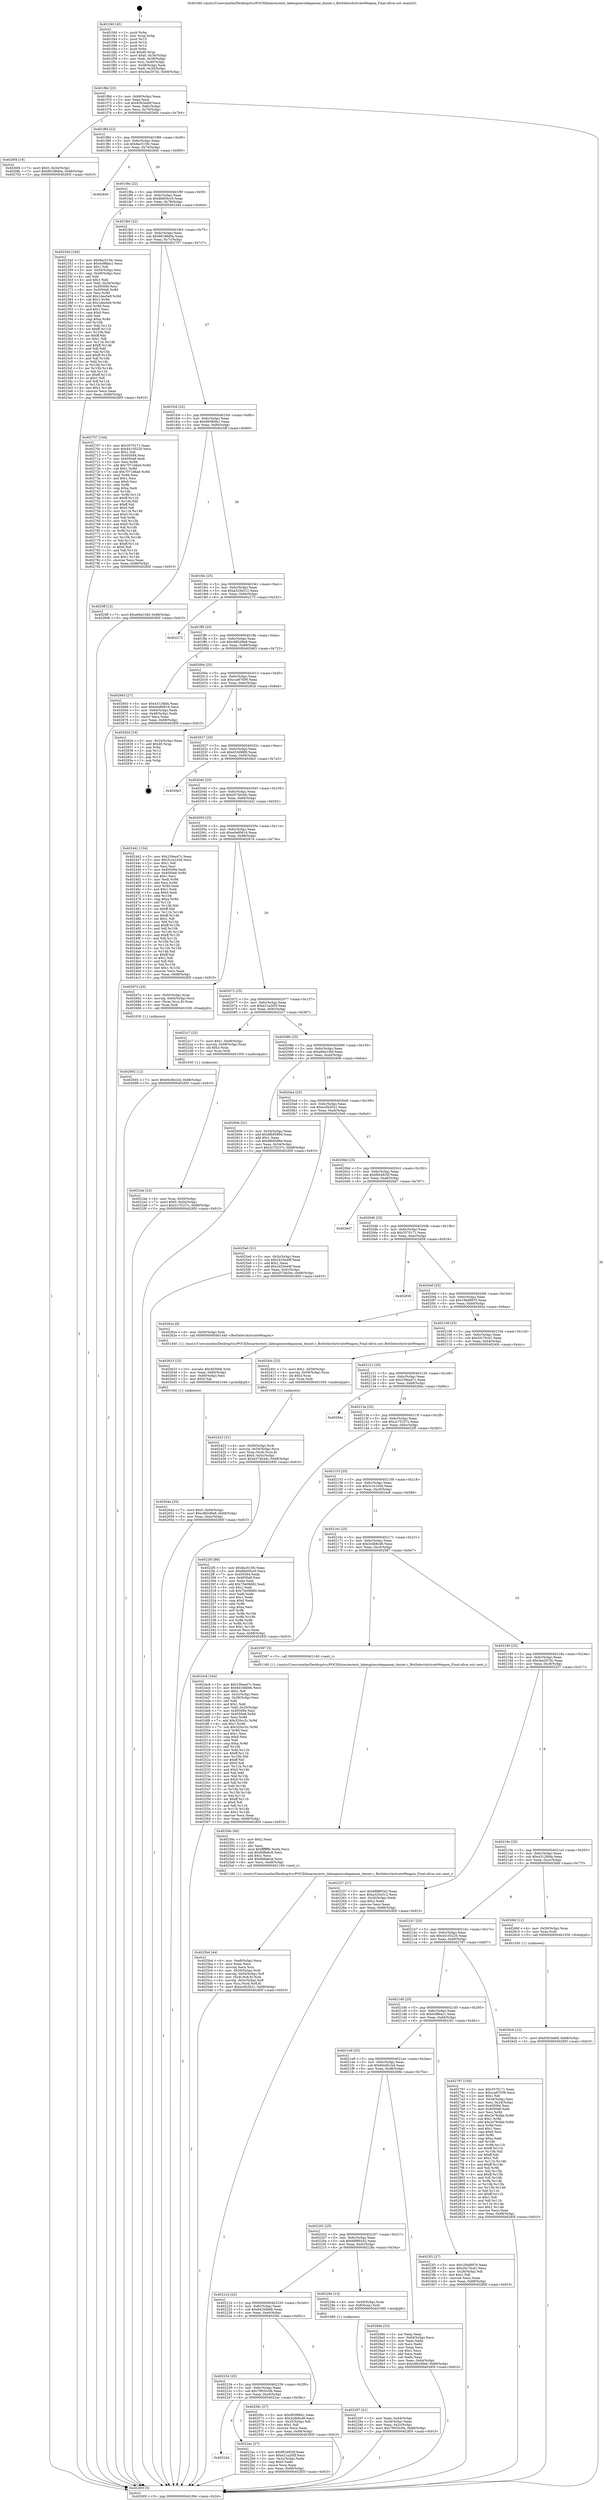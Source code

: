 digraph "0x401f40" {
  label = "0x401f40 (/mnt/c/Users/mathe/Desktop/tcc/POCII/binaries/extr_labenginecodegameai_dmnet.c_BotSelectActivateWeapon_Final-ollvm.out::main(0))"
  labelloc = "t"
  node[shape=record]

  Entry [label="",width=0.3,height=0.3,shape=circle,fillcolor=black,style=filled]
  "0x401f6d" [label="{
     0x401f6d [23]\l
     | [instrs]\l
     &nbsp;&nbsp;0x401f6d \<+3\>: mov -0x68(%rbp),%eax\l
     &nbsp;&nbsp;0x401f70 \<+2\>: mov %eax,%ecx\l
     &nbsp;&nbsp;0x401f72 \<+6\>: sub $0x83b3ed0f,%ecx\l
     &nbsp;&nbsp;0x401f78 \<+3\>: mov %eax,-0x6c(%rbp)\l
     &nbsp;&nbsp;0x401f7b \<+3\>: mov %ecx,-0x70(%rbp)\l
     &nbsp;&nbsp;0x401f7e \<+6\>: je 00000000004026f4 \<main+0x7b4\>\l
  }"]
  "0x4026f4" [label="{
     0x4026f4 [19]\l
     | [instrs]\l
     &nbsp;&nbsp;0x4026f4 \<+7\>: movl $0x0,-0x34(%rbp)\l
     &nbsp;&nbsp;0x4026fb \<+7\>: movl $0x98188d0a,-0x68(%rbp)\l
     &nbsp;&nbsp;0x402702 \<+5\>: jmp 000000000040285f \<main+0x91f\>\l
  }"]
  "0x401f84" [label="{
     0x401f84 [22]\l
     | [instrs]\l
     &nbsp;&nbsp;0x401f84 \<+5\>: jmp 0000000000401f89 \<main+0x49\>\l
     &nbsp;&nbsp;0x401f89 \<+3\>: mov -0x6c(%rbp),%eax\l
     &nbsp;&nbsp;0x401f8c \<+5\>: sub $0x8ac515fc,%eax\l
     &nbsp;&nbsp;0x401f91 \<+3\>: mov %eax,-0x74(%rbp)\l
     &nbsp;&nbsp;0x401f94 \<+6\>: je 0000000000402840 \<main+0x900\>\l
  }"]
  Exit [label="",width=0.3,height=0.3,shape=circle,fillcolor=black,style=filled,peripheries=2]
  "0x402840" [label="{
     0x402840\l
  }", style=dashed]
  "0x401f9a" [label="{
     0x401f9a [22]\l
     | [instrs]\l
     &nbsp;&nbsp;0x401f9a \<+5\>: jmp 0000000000401f9f \<main+0x5f\>\l
     &nbsp;&nbsp;0x401f9f \<+3\>: mov -0x6c(%rbp),%eax\l
     &nbsp;&nbsp;0x401fa2 \<+5\>: sub $0x8b605cc0,%eax\l
     &nbsp;&nbsp;0x401fa7 \<+3\>: mov %eax,-0x78(%rbp)\l
     &nbsp;&nbsp;0x401faa \<+6\>: je 000000000040234d \<main+0x40d\>\l
  }"]
  "0x4026cb" [label="{
     0x4026cb [12]\l
     | [instrs]\l
     &nbsp;&nbsp;0x4026cb \<+7\>: movl $0x83b3ed0f,-0x68(%rbp)\l
     &nbsp;&nbsp;0x4026d2 \<+5\>: jmp 000000000040285f \<main+0x91f\>\l
  }"]
  "0x40234d" [label="{
     0x40234d [164]\l
     | [instrs]\l
     &nbsp;&nbsp;0x40234d \<+5\>: mov $0x8ac515fc,%eax\l
     &nbsp;&nbsp;0x402352 \<+5\>: mov $0x4cf86ac1,%ecx\l
     &nbsp;&nbsp;0x402357 \<+2\>: mov $0x1,%dl\l
     &nbsp;&nbsp;0x402359 \<+3\>: mov -0x54(%rbp),%esi\l
     &nbsp;&nbsp;0x40235c \<+3\>: cmp -0x48(%rbp),%esi\l
     &nbsp;&nbsp;0x40235f \<+4\>: setl %dil\l
     &nbsp;&nbsp;0x402363 \<+4\>: and $0x1,%dil\l
     &nbsp;&nbsp;0x402367 \<+4\>: mov %dil,-0x26(%rbp)\l
     &nbsp;&nbsp;0x40236b \<+7\>: mov 0x405094,%esi\l
     &nbsp;&nbsp;0x402372 \<+8\>: mov 0x4050a8,%r8d\l
     &nbsp;&nbsp;0x40237a \<+3\>: mov %esi,%r9d\l
     &nbsp;&nbsp;0x40237d \<+7\>: add $0x1dee5e9,%r9d\l
     &nbsp;&nbsp;0x402384 \<+4\>: sub $0x1,%r9d\l
     &nbsp;&nbsp;0x402388 \<+7\>: sub $0x1dee5e9,%r9d\l
     &nbsp;&nbsp;0x40238f \<+4\>: imul %r9d,%esi\l
     &nbsp;&nbsp;0x402393 \<+3\>: and $0x1,%esi\l
     &nbsp;&nbsp;0x402396 \<+3\>: cmp $0x0,%esi\l
     &nbsp;&nbsp;0x402399 \<+4\>: sete %dil\l
     &nbsp;&nbsp;0x40239d \<+4\>: cmp $0xa,%r8d\l
     &nbsp;&nbsp;0x4023a1 \<+4\>: setl %r10b\l
     &nbsp;&nbsp;0x4023a5 \<+3\>: mov %dil,%r11b\l
     &nbsp;&nbsp;0x4023a8 \<+4\>: xor $0xff,%r11b\l
     &nbsp;&nbsp;0x4023ac \<+3\>: mov %r10b,%bl\l
     &nbsp;&nbsp;0x4023af \<+3\>: xor $0xff,%bl\l
     &nbsp;&nbsp;0x4023b2 \<+3\>: xor $0x1,%dl\l
     &nbsp;&nbsp;0x4023b5 \<+3\>: mov %r11b,%r14b\l
     &nbsp;&nbsp;0x4023b8 \<+4\>: and $0xff,%r14b\l
     &nbsp;&nbsp;0x4023bc \<+3\>: and %dl,%dil\l
     &nbsp;&nbsp;0x4023bf \<+3\>: mov %bl,%r15b\l
     &nbsp;&nbsp;0x4023c2 \<+4\>: and $0xff,%r15b\l
     &nbsp;&nbsp;0x4023c6 \<+3\>: and %dl,%r10b\l
     &nbsp;&nbsp;0x4023c9 \<+3\>: or %dil,%r14b\l
     &nbsp;&nbsp;0x4023cc \<+3\>: or %r10b,%r15b\l
     &nbsp;&nbsp;0x4023cf \<+3\>: xor %r15b,%r14b\l
     &nbsp;&nbsp;0x4023d2 \<+3\>: or %bl,%r11b\l
     &nbsp;&nbsp;0x4023d5 \<+4\>: xor $0xff,%r11b\l
     &nbsp;&nbsp;0x4023d9 \<+3\>: or $0x1,%dl\l
     &nbsp;&nbsp;0x4023dc \<+3\>: and %dl,%r11b\l
     &nbsp;&nbsp;0x4023df \<+3\>: or %r11b,%r14b\l
     &nbsp;&nbsp;0x4023e2 \<+4\>: test $0x1,%r14b\l
     &nbsp;&nbsp;0x4023e6 \<+3\>: cmovne %ecx,%eax\l
     &nbsp;&nbsp;0x4023e9 \<+3\>: mov %eax,-0x68(%rbp)\l
     &nbsp;&nbsp;0x4023ec \<+5\>: jmp 000000000040285f \<main+0x91f\>\l
  }"]
  "0x401fb0" [label="{
     0x401fb0 [22]\l
     | [instrs]\l
     &nbsp;&nbsp;0x401fb0 \<+5\>: jmp 0000000000401fb5 \<main+0x75\>\l
     &nbsp;&nbsp;0x401fb5 \<+3\>: mov -0x6c(%rbp),%eax\l
     &nbsp;&nbsp;0x401fb8 \<+5\>: sub $0x98188d0a,%eax\l
     &nbsp;&nbsp;0x401fbd \<+3\>: mov %eax,-0x7c(%rbp)\l
     &nbsp;&nbsp;0x401fc0 \<+6\>: je 0000000000402707 \<main+0x7c7\>\l
  }"]
  "0x402692" [label="{
     0x402692 [12]\l
     | [instrs]\l
     &nbsp;&nbsp;0x402692 \<+7\>: movl $0x60c6b1b4,-0x68(%rbp)\l
     &nbsp;&nbsp;0x402699 \<+5\>: jmp 000000000040285f \<main+0x91f\>\l
  }"]
  "0x402707" [label="{
     0x402707 [144]\l
     | [instrs]\l
     &nbsp;&nbsp;0x402707 \<+5\>: mov $0x3570171,%eax\l
     &nbsp;&nbsp;0x40270c \<+5\>: mov $0x44105220,%ecx\l
     &nbsp;&nbsp;0x402711 \<+2\>: mov $0x1,%dl\l
     &nbsp;&nbsp;0x402713 \<+7\>: mov 0x405094,%esi\l
     &nbsp;&nbsp;0x40271a \<+7\>: mov 0x4050a8,%edi\l
     &nbsp;&nbsp;0x402721 \<+3\>: mov %esi,%r8d\l
     &nbsp;&nbsp;0x402724 \<+7\>: add $0x7071b6a0,%r8d\l
     &nbsp;&nbsp;0x40272b \<+4\>: sub $0x1,%r8d\l
     &nbsp;&nbsp;0x40272f \<+7\>: sub $0x7071b6a0,%r8d\l
     &nbsp;&nbsp;0x402736 \<+4\>: imul %r8d,%esi\l
     &nbsp;&nbsp;0x40273a \<+3\>: and $0x1,%esi\l
     &nbsp;&nbsp;0x40273d \<+3\>: cmp $0x0,%esi\l
     &nbsp;&nbsp;0x402740 \<+4\>: sete %r9b\l
     &nbsp;&nbsp;0x402744 \<+3\>: cmp $0xa,%edi\l
     &nbsp;&nbsp;0x402747 \<+4\>: setl %r10b\l
     &nbsp;&nbsp;0x40274b \<+3\>: mov %r9b,%r11b\l
     &nbsp;&nbsp;0x40274e \<+4\>: xor $0xff,%r11b\l
     &nbsp;&nbsp;0x402752 \<+3\>: mov %r10b,%bl\l
     &nbsp;&nbsp;0x402755 \<+3\>: xor $0xff,%bl\l
     &nbsp;&nbsp;0x402758 \<+3\>: xor $0x0,%dl\l
     &nbsp;&nbsp;0x40275b \<+3\>: mov %r11b,%r14b\l
     &nbsp;&nbsp;0x40275e \<+4\>: and $0x0,%r14b\l
     &nbsp;&nbsp;0x402762 \<+3\>: and %dl,%r9b\l
     &nbsp;&nbsp;0x402765 \<+3\>: mov %bl,%r15b\l
     &nbsp;&nbsp;0x402768 \<+4\>: and $0x0,%r15b\l
     &nbsp;&nbsp;0x40276c \<+3\>: and %dl,%r10b\l
     &nbsp;&nbsp;0x40276f \<+3\>: or %r9b,%r14b\l
     &nbsp;&nbsp;0x402772 \<+3\>: or %r10b,%r15b\l
     &nbsp;&nbsp;0x402775 \<+3\>: xor %r15b,%r14b\l
     &nbsp;&nbsp;0x402778 \<+3\>: or %bl,%r11b\l
     &nbsp;&nbsp;0x40277b \<+4\>: xor $0xff,%r11b\l
     &nbsp;&nbsp;0x40277f \<+3\>: or $0x0,%dl\l
     &nbsp;&nbsp;0x402782 \<+3\>: and %dl,%r11b\l
     &nbsp;&nbsp;0x402785 \<+3\>: or %r11b,%r14b\l
     &nbsp;&nbsp;0x402788 \<+4\>: test $0x1,%r14b\l
     &nbsp;&nbsp;0x40278c \<+3\>: cmovne %ecx,%eax\l
     &nbsp;&nbsp;0x40278f \<+3\>: mov %eax,-0x68(%rbp)\l
     &nbsp;&nbsp;0x402792 \<+5\>: jmp 000000000040285f \<main+0x91f\>\l
  }"]
  "0x401fc6" [label="{
     0x401fc6 [22]\l
     | [instrs]\l
     &nbsp;&nbsp;0x401fc6 \<+5\>: jmp 0000000000401fcb \<main+0x8b\>\l
     &nbsp;&nbsp;0x401fcb \<+3\>: mov -0x6c(%rbp),%eax\l
     &nbsp;&nbsp;0x401fce \<+5\>: sub $0x993f66b1,%eax\l
     &nbsp;&nbsp;0x401fd3 \<+3\>: mov %eax,-0x80(%rbp)\l
     &nbsp;&nbsp;0x401fd6 \<+6\>: je 00000000004025ff \<main+0x6bf\>\l
  }"]
  "0x40264a" [label="{
     0x40264a [25]\l
     | [instrs]\l
     &nbsp;&nbsp;0x40264a \<+7\>: movl $0x0,-0x64(%rbp)\l
     &nbsp;&nbsp;0x402651 \<+7\>: movl $0xc882d9e8,-0x68(%rbp)\l
     &nbsp;&nbsp;0x402658 \<+6\>: mov %eax,-0xec(%rbp)\l
     &nbsp;&nbsp;0x40265e \<+5\>: jmp 000000000040285f \<main+0x91f\>\l
  }"]
  "0x4025ff" [label="{
     0x4025ff [12]\l
     | [instrs]\l
     &nbsp;&nbsp;0x4025ff \<+7\>: movl $0xe6bb10bf,-0x68(%rbp)\l
     &nbsp;&nbsp;0x402606 \<+5\>: jmp 000000000040285f \<main+0x91f\>\l
  }"]
  "0x401fdc" [label="{
     0x401fdc [25]\l
     | [instrs]\l
     &nbsp;&nbsp;0x401fdc \<+5\>: jmp 0000000000401fe1 \<main+0xa1\>\l
     &nbsp;&nbsp;0x401fe1 \<+3\>: mov -0x6c(%rbp),%eax\l
     &nbsp;&nbsp;0x401fe4 \<+5\>: sub $0xa325e512,%eax\l
     &nbsp;&nbsp;0x401fe9 \<+6\>: mov %eax,-0x84(%rbp)\l
     &nbsp;&nbsp;0x401fef \<+6\>: je 0000000000402272 \<main+0x332\>\l
  }"]
  "0x402633" [label="{
     0x402633 [23]\l
     | [instrs]\l
     &nbsp;&nbsp;0x402633 \<+10\>: movabs $0x4030b6,%rdi\l
     &nbsp;&nbsp;0x40263d \<+3\>: mov %eax,-0x60(%rbp)\l
     &nbsp;&nbsp;0x402640 \<+3\>: mov -0x60(%rbp),%esi\l
     &nbsp;&nbsp;0x402643 \<+2\>: mov $0x0,%al\l
     &nbsp;&nbsp;0x402645 \<+5\>: call 0000000000401040 \<printf@plt\>\l
     | [calls]\l
     &nbsp;&nbsp;0x401040 \{1\} (unknown)\l
  }"]
  "0x402272" [label="{
     0x402272\l
  }", style=dashed]
  "0x401ff5" [label="{
     0x401ff5 [25]\l
     | [instrs]\l
     &nbsp;&nbsp;0x401ff5 \<+5\>: jmp 0000000000401ffa \<main+0xba\>\l
     &nbsp;&nbsp;0x401ffa \<+3\>: mov -0x6c(%rbp),%eax\l
     &nbsp;&nbsp;0x401ffd \<+5\>: sub $0xc882d9e8,%eax\l
     &nbsp;&nbsp;0x402002 \<+6\>: mov %eax,-0x88(%rbp)\l
     &nbsp;&nbsp;0x402008 \<+6\>: je 0000000000402663 \<main+0x723\>\l
  }"]
  "0x4025b4" [label="{
     0x4025b4 [44]\l
     | [instrs]\l
     &nbsp;&nbsp;0x4025b4 \<+6\>: mov -0xe8(%rbp),%ecx\l
     &nbsp;&nbsp;0x4025ba \<+3\>: imul %eax,%ecx\l
     &nbsp;&nbsp;0x4025bd \<+3\>: movslq %ecx,%rsi\l
     &nbsp;&nbsp;0x4025c0 \<+4\>: mov -0x50(%rbp),%rdi\l
     &nbsp;&nbsp;0x4025c4 \<+4\>: movslq -0x54(%rbp),%r8\l
     &nbsp;&nbsp;0x4025c8 \<+4\>: mov (%rdi,%r8,8),%rdi\l
     &nbsp;&nbsp;0x4025cc \<+4\>: movslq -0x5c(%rbp),%r8\l
     &nbsp;&nbsp;0x4025d0 \<+4\>: mov %rsi,(%rdi,%r8,8)\l
     &nbsp;&nbsp;0x4025d4 \<+7\>: movl $0xec0b3021,-0x68(%rbp)\l
     &nbsp;&nbsp;0x4025db \<+5\>: jmp 000000000040285f \<main+0x91f\>\l
  }"]
  "0x402663" [label="{
     0x402663 [27]\l
     | [instrs]\l
     &nbsp;&nbsp;0x402663 \<+5\>: mov $0x43126bfa,%eax\l
     &nbsp;&nbsp;0x402668 \<+5\>: mov $0xe0e80616,%ecx\l
     &nbsp;&nbsp;0x40266d \<+3\>: mov -0x64(%rbp),%edx\l
     &nbsp;&nbsp;0x402670 \<+3\>: cmp -0x48(%rbp),%edx\l
     &nbsp;&nbsp;0x402673 \<+3\>: cmovl %ecx,%eax\l
     &nbsp;&nbsp;0x402676 \<+3\>: mov %eax,-0x68(%rbp)\l
     &nbsp;&nbsp;0x402679 \<+5\>: jmp 000000000040285f \<main+0x91f\>\l
  }"]
  "0x40200e" [label="{
     0x40200e [25]\l
     | [instrs]\l
     &nbsp;&nbsp;0x40200e \<+5\>: jmp 0000000000402013 \<main+0xd3\>\l
     &nbsp;&nbsp;0x402013 \<+3\>: mov -0x6c(%rbp),%eax\l
     &nbsp;&nbsp;0x402016 \<+5\>: sub $0xcca87059,%eax\l
     &nbsp;&nbsp;0x40201b \<+6\>: mov %eax,-0x8c(%rbp)\l
     &nbsp;&nbsp;0x402021 \<+6\>: je 000000000040282d \<main+0x8ed\>\l
  }"]
  "0x40258c" [label="{
     0x40258c [40]\l
     | [instrs]\l
     &nbsp;&nbsp;0x40258c \<+5\>: mov $0x2,%ecx\l
     &nbsp;&nbsp;0x402591 \<+1\>: cltd\l
     &nbsp;&nbsp;0x402592 \<+2\>: idiv %ecx\l
     &nbsp;&nbsp;0x402594 \<+6\>: imul $0xfffffffe,%edx,%ecx\l
     &nbsp;&nbsp;0x40259a \<+6\>: sub $0x9d8a6c8,%ecx\l
     &nbsp;&nbsp;0x4025a0 \<+3\>: add $0x1,%ecx\l
     &nbsp;&nbsp;0x4025a3 \<+6\>: add $0x9d8a6c8,%ecx\l
     &nbsp;&nbsp;0x4025a9 \<+6\>: mov %ecx,-0xe8(%rbp)\l
     &nbsp;&nbsp;0x4025af \<+5\>: call 0000000000401160 \<next_i\>\l
     | [calls]\l
     &nbsp;&nbsp;0x401160 \{1\} (/mnt/c/Users/mathe/Desktop/tcc/POCII/binaries/extr_labenginecodegameai_dmnet.c_BotSelectActivateWeapon_Final-ollvm.out::next_i)\l
  }"]
  "0x40282d" [label="{
     0x40282d [19]\l
     | [instrs]\l
     &nbsp;&nbsp;0x40282d \<+3\>: mov -0x24(%rbp),%eax\l
     &nbsp;&nbsp;0x402830 \<+7\>: add $0xd0,%rsp\l
     &nbsp;&nbsp;0x402837 \<+1\>: pop %rbx\l
     &nbsp;&nbsp;0x402838 \<+2\>: pop %r12\l
     &nbsp;&nbsp;0x40283a \<+2\>: pop %r14\l
     &nbsp;&nbsp;0x40283c \<+2\>: pop %r15\l
     &nbsp;&nbsp;0x40283e \<+1\>: pop %rbp\l
     &nbsp;&nbsp;0x40283f \<+1\>: ret\l
  }"]
  "0x402027" [label="{
     0x402027 [25]\l
     | [instrs]\l
     &nbsp;&nbsp;0x402027 \<+5\>: jmp 000000000040202c \<main+0xec\>\l
     &nbsp;&nbsp;0x40202c \<+3\>: mov -0x6c(%rbp),%eax\l
     &nbsp;&nbsp;0x40202f \<+5\>: sub $0xd32d98f6,%eax\l
     &nbsp;&nbsp;0x402034 \<+6\>: mov %eax,-0x90(%rbp)\l
     &nbsp;&nbsp;0x40203a \<+6\>: je 00000000004026e3 \<main+0x7a3\>\l
  }"]
  "0x402423" [label="{
     0x402423 [31]\l
     | [instrs]\l
     &nbsp;&nbsp;0x402423 \<+4\>: mov -0x50(%rbp),%rdi\l
     &nbsp;&nbsp;0x402427 \<+4\>: movslq -0x54(%rbp),%rcx\l
     &nbsp;&nbsp;0x40242b \<+4\>: mov %rax,(%rdi,%rcx,8)\l
     &nbsp;&nbsp;0x40242f \<+7\>: movl $0x0,-0x5c(%rbp)\l
     &nbsp;&nbsp;0x402436 \<+7\>: movl $0xd374b3dc,-0x68(%rbp)\l
     &nbsp;&nbsp;0x40243d \<+5\>: jmp 000000000040285f \<main+0x91f\>\l
  }"]
  "0x4026e3" [label="{
     0x4026e3\l
  }", style=dashed]
  "0x402040" [label="{
     0x402040 [25]\l
     | [instrs]\l
     &nbsp;&nbsp;0x402040 \<+5\>: jmp 0000000000402045 \<main+0x105\>\l
     &nbsp;&nbsp;0x402045 \<+3\>: mov -0x6c(%rbp),%eax\l
     &nbsp;&nbsp;0x402048 \<+5\>: sub $0xd374b3dc,%eax\l
     &nbsp;&nbsp;0x40204d \<+6\>: mov %eax,-0x94(%rbp)\l
     &nbsp;&nbsp;0x402053 \<+6\>: je 0000000000402442 \<main+0x502\>\l
  }"]
  "0x4022de" [label="{
     0x4022de [23]\l
     | [instrs]\l
     &nbsp;&nbsp;0x4022de \<+4\>: mov %rax,-0x50(%rbp)\l
     &nbsp;&nbsp;0x4022e2 \<+7\>: movl $0x0,-0x54(%rbp)\l
     &nbsp;&nbsp;0x4022e9 \<+7\>: movl $0x2c75237c,-0x68(%rbp)\l
     &nbsp;&nbsp;0x4022f0 \<+5\>: jmp 000000000040285f \<main+0x91f\>\l
  }"]
  "0x402442" [label="{
     0x402442 [134]\l
     | [instrs]\l
     &nbsp;&nbsp;0x402442 \<+5\>: mov $0x239ea47c,%eax\l
     &nbsp;&nbsp;0x402447 \<+5\>: mov $0x3c1e1e5d,%ecx\l
     &nbsp;&nbsp;0x40244c \<+2\>: mov $0x1,%dl\l
     &nbsp;&nbsp;0x40244e \<+2\>: xor %esi,%esi\l
     &nbsp;&nbsp;0x402450 \<+7\>: mov 0x405094,%edi\l
     &nbsp;&nbsp;0x402457 \<+8\>: mov 0x4050a8,%r8d\l
     &nbsp;&nbsp;0x40245f \<+3\>: sub $0x1,%esi\l
     &nbsp;&nbsp;0x402462 \<+3\>: mov %edi,%r9d\l
     &nbsp;&nbsp;0x402465 \<+3\>: add %esi,%r9d\l
     &nbsp;&nbsp;0x402468 \<+4\>: imul %r9d,%edi\l
     &nbsp;&nbsp;0x40246c \<+3\>: and $0x1,%edi\l
     &nbsp;&nbsp;0x40246f \<+3\>: cmp $0x0,%edi\l
     &nbsp;&nbsp;0x402472 \<+4\>: sete %r10b\l
     &nbsp;&nbsp;0x402476 \<+4\>: cmp $0xa,%r8d\l
     &nbsp;&nbsp;0x40247a \<+4\>: setl %r11b\l
     &nbsp;&nbsp;0x40247e \<+3\>: mov %r10b,%bl\l
     &nbsp;&nbsp;0x402481 \<+3\>: xor $0xff,%bl\l
     &nbsp;&nbsp;0x402484 \<+3\>: mov %r11b,%r14b\l
     &nbsp;&nbsp;0x402487 \<+4\>: xor $0xff,%r14b\l
     &nbsp;&nbsp;0x40248b \<+3\>: xor $0x1,%dl\l
     &nbsp;&nbsp;0x40248e \<+3\>: mov %bl,%r15b\l
     &nbsp;&nbsp;0x402491 \<+4\>: and $0xff,%r15b\l
     &nbsp;&nbsp;0x402495 \<+3\>: and %dl,%r10b\l
     &nbsp;&nbsp;0x402498 \<+3\>: mov %r14b,%r12b\l
     &nbsp;&nbsp;0x40249b \<+4\>: and $0xff,%r12b\l
     &nbsp;&nbsp;0x40249f \<+3\>: and %dl,%r11b\l
     &nbsp;&nbsp;0x4024a2 \<+3\>: or %r10b,%r15b\l
     &nbsp;&nbsp;0x4024a5 \<+3\>: or %r11b,%r12b\l
     &nbsp;&nbsp;0x4024a8 \<+3\>: xor %r12b,%r15b\l
     &nbsp;&nbsp;0x4024ab \<+3\>: or %r14b,%bl\l
     &nbsp;&nbsp;0x4024ae \<+3\>: xor $0xff,%bl\l
     &nbsp;&nbsp;0x4024b1 \<+3\>: or $0x1,%dl\l
     &nbsp;&nbsp;0x4024b4 \<+2\>: and %dl,%bl\l
     &nbsp;&nbsp;0x4024b6 \<+3\>: or %bl,%r15b\l
     &nbsp;&nbsp;0x4024b9 \<+4\>: test $0x1,%r15b\l
     &nbsp;&nbsp;0x4024bd \<+3\>: cmovne %ecx,%eax\l
     &nbsp;&nbsp;0x4024c0 \<+3\>: mov %eax,-0x68(%rbp)\l
     &nbsp;&nbsp;0x4024c3 \<+5\>: jmp 000000000040285f \<main+0x91f\>\l
  }"]
  "0x402059" [label="{
     0x402059 [25]\l
     | [instrs]\l
     &nbsp;&nbsp;0x402059 \<+5\>: jmp 000000000040205e \<main+0x11e\>\l
     &nbsp;&nbsp;0x40205e \<+3\>: mov -0x6c(%rbp),%eax\l
     &nbsp;&nbsp;0x402061 \<+5\>: sub $0xe0e80616,%eax\l
     &nbsp;&nbsp;0x402066 \<+6\>: mov %eax,-0x98(%rbp)\l
     &nbsp;&nbsp;0x40206c \<+6\>: je 000000000040267e \<main+0x73e\>\l
  }"]
  "0x40224d" [label="{
     0x40224d\l
  }", style=dashed]
  "0x40267e" [label="{
     0x40267e [20]\l
     | [instrs]\l
     &nbsp;&nbsp;0x40267e \<+4\>: mov -0x50(%rbp),%rax\l
     &nbsp;&nbsp;0x402682 \<+4\>: movslq -0x64(%rbp),%rcx\l
     &nbsp;&nbsp;0x402686 \<+4\>: mov (%rax,%rcx,8),%rax\l
     &nbsp;&nbsp;0x40268a \<+3\>: mov %rax,%rdi\l
     &nbsp;&nbsp;0x40268d \<+5\>: call 0000000000401030 \<free@plt\>\l
     | [calls]\l
     &nbsp;&nbsp;0x401030 \{1\} (unknown)\l
  }"]
  "0x402072" [label="{
     0x402072 [25]\l
     | [instrs]\l
     &nbsp;&nbsp;0x402072 \<+5\>: jmp 0000000000402077 \<main+0x137\>\l
     &nbsp;&nbsp;0x402077 \<+3\>: mov -0x6c(%rbp),%eax\l
     &nbsp;&nbsp;0x40207a \<+5\>: sub $0xe21a2d5f,%eax\l
     &nbsp;&nbsp;0x40207f \<+6\>: mov %eax,-0x9c(%rbp)\l
     &nbsp;&nbsp;0x402085 \<+6\>: je 00000000004022c7 \<main+0x387\>\l
  }"]
  "0x4022ac" [label="{
     0x4022ac [27]\l
     | [instrs]\l
     &nbsp;&nbsp;0x4022ac \<+5\>: mov $0xf924920f,%eax\l
     &nbsp;&nbsp;0x4022b1 \<+5\>: mov $0xe21a2d5f,%ecx\l
     &nbsp;&nbsp;0x4022b6 \<+3\>: mov -0x2c(%rbp),%edx\l
     &nbsp;&nbsp;0x4022b9 \<+3\>: cmp $0x0,%edx\l
     &nbsp;&nbsp;0x4022bc \<+3\>: cmove %ecx,%eax\l
     &nbsp;&nbsp;0x4022bf \<+3\>: mov %eax,-0x68(%rbp)\l
     &nbsp;&nbsp;0x4022c2 \<+5\>: jmp 000000000040285f \<main+0x91f\>\l
  }"]
  "0x4022c7" [label="{
     0x4022c7 [23]\l
     | [instrs]\l
     &nbsp;&nbsp;0x4022c7 \<+7\>: movl $0x1,-0x48(%rbp)\l
     &nbsp;&nbsp;0x4022ce \<+4\>: movslq -0x48(%rbp),%rax\l
     &nbsp;&nbsp;0x4022d2 \<+4\>: shl $0x3,%rax\l
     &nbsp;&nbsp;0x4022d6 \<+3\>: mov %rax,%rdi\l
     &nbsp;&nbsp;0x4022d9 \<+5\>: call 0000000000401050 \<malloc@plt\>\l
     | [calls]\l
     &nbsp;&nbsp;0x401050 \{1\} (unknown)\l
  }"]
  "0x40208b" [label="{
     0x40208b [25]\l
     | [instrs]\l
     &nbsp;&nbsp;0x40208b \<+5\>: jmp 0000000000402090 \<main+0x150\>\l
     &nbsp;&nbsp;0x402090 \<+3\>: mov -0x6c(%rbp),%eax\l
     &nbsp;&nbsp;0x402093 \<+5\>: sub $0xe6bb10bf,%eax\l
     &nbsp;&nbsp;0x402098 \<+6\>: mov %eax,-0xa0(%rbp)\l
     &nbsp;&nbsp;0x40209e \<+6\>: je 000000000040260b \<main+0x6cb\>\l
  }"]
  "0x402234" [label="{
     0x402234 [25]\l
     | [instrs]\l
     &nbsp;&nbsp;0x402234 \<+5\>: jmp 0000000000402239 \<main+0x2f9\>\l
     &nbsp;&nbsp;0x402239 \<+3\>: mov -0x6c(%rbp),%eax\l
     &nbsp;&nbsp;0x40223c \<+5\>: sub $0x79935c0b,%eax\l
     &nbsp;&nbsp;0x402241 \<+6\>: mov %eax,-0xe4(%rbp)\l
     &nbsp;&nbsp;0x402247 \<+6\>: je 00000000004022ac \<main+0x36c\>\l
  }"]
  "0x40260b" [label="{
     0x40260b [31]\l
     | [instrs]\l
     &nbsp;&nbsp;0x40260b \<+3\>: mov -0x54(%rbp),%eax\l
     &nbsp;&nbsp;0x40260e \<+5\>: add $0x8fb9589d,%eax\l
     &nbsp;&nbsp;0x402613 \<+3\>: add $0x1,%eax\l
     &nbsp;&nbsp;0x402616 \<+5\>: sub $0x8fb9589d,%eax\l
     &nbsp;&nbsp;0x40261b \<+3\>: mov %eax,-0x54(%rbp)\l
     &nbsp;&nbsp;0x40261e \<+7\>: movl $0x2c75237c,-0x68(%rbp)\l
     &nbsp;&nbsp;0x402625 \<+5\>: jmp 000000000040285f \<main+0x91f\>\l
  }"]
  "0x4020a4" [label="{
     0x4020a4 [25]\l
     | [instrs]\l
     &nbsp;&nbsp;0x4020a4 \<+5\>: jmp 00000000004020a9 \<main+0x169\>\l
     &nbsp;&nbsp;0x4020a9 \<+3\>: mov -0x6c(%rbp),%eax\l
     &nbsp;&nbsp;0x4020ac \<+5\>: sub $0xec0b3021,%eax\l
     &nbsp;&nbsp;0x4020b1 \<+6\>: mov %eax,-0xa4(%rbp)\l
     &nbsp;&nbsp;0x4020b7 \<+6\>: je 00000000004025e0 \<main+0x6a0\>\l
  }"]
  "0x40256c" [label="{
     0x40256c [27]\l
     | [instrs]\l
     &nbsp;&nbsp;0x40256c \<+5\>: mov $0x993f66b1,%eax\l
     &nbsp;&nbsp;0x402571 \<+5\>: mov $0x3cdb8cd6,%ecx\l
     &nbsp;&nbsp;0x402576 \<+3\>: mov -0x25(%rbp),%dl\l
     &nbsp;&nbsp;0x402579 \<+3\>: test $0x1,%dl\l
     &nbsp;&nbsp;0x40257c \<+3\>: cmovne %ecx,%eax\l
     &nbsp;&nbsp;0x40257f \<+3\>: mov %eax,-0x68(%rbp)\l
     &nbsp;&nbsp;0x402582 \<+5\>: jmp 000000000040285f \<main+0x91f\>\l
  }"]
  "0x4025e0" [label="{
     0x4025e0 [31]\l
     | [instrs]\l
     &nbsp;&nbsp;0x4025e0 \<+3\>: mov -0x5c(%rbp),%eax\l
     &nbsp;&nbsp;0x4025e3 \<+5\>: sub $0x2433e49f,%eax\l
     &nbsp;&nbsp;0x4025e8 \<+3\>: add $0x1,%eax\l
     &nbsp;&nbsp;0x4025eb \<+5\>: add $0x2433e49f,%eax\l
     &nbsp;&nbsp;0x4025f0 \<+3\>: mov %eax,-0x5c(%rbp)\l
     &nbsp;&nbsp;0x4025f3 \<+7\>: movl $0xd374b3dc,-0x68(%rbp)\l
     &nbsp;&nbsp;0x4025fa \<+5\>: jmp 000000000040285f \<main+0x91f\>\l
  }"]
  "0x4020bd" [label="{
     0x4020bd [25]\l
     | [instrs]\l
     &nbsp;&nbsp;0x4020bd \<+5\>: jmp 00000000004020c2 \<main+0x182\>\l
     &nbsp;&nbsp;0x4020c2 \<+3\>: mov -0x6c(%rbp),%eax\l
     &nbsp;&nbsp;0x4020c5 \<+5\>: sub $0xf924920f,%eax\l
     &nbsp;&nbsp;0x4020ca \<+6\>: mov %eax,-0xa8(%rbp)\l
     &nbsp;&nbsp;0x4020d0 \<+6\>: je 00000000004026d7 \<main+0x797\>\l
  }"]
  "0x402297" [label="{
     0x402297 [21]\l
     | [instrs]\l
     &nbsp;&nbsp;0x402297 \<+3\>: mov %eax,-0x44(%rbp)\l
     &nbsp;&nbsp;0x40229a \<+3\>: mov -0x44(%rbp),%eax\l
     &nbsp;&nbsp;0x40229d \<+3\>: mov %eax,-0x2c(%rbp)\l
     &nbsp;&nbsp;0x4022a0 \<+7\>: movl $0x79935c0b,-0x68(%rbp)\l
     &nbsp;&nbsp;0x4022a7 \<+5\>: jmp 000000000040285f \<main+0x91f\>\l
  }"]
  "0x4026d7" [label="{
     0x4026d7\l
  }", style=dashed]
  "0x4020d6" [label="{
     0x4020d6 [25]\l
     | [instrs]\l
     &nbsp;&nbsp;0x4020d6 \<+5\>: jmp 00000000004020db \<main+0x19b\>\l
     &nbsp;&nbsp;0x4020db \<+3\>: mov -0x6c(%rbp),%eax\l
     &nbsp;&nbsp;0x4020de \<+5\>: sub $0x3570171,%eax\l
     &nbsp;&nbsp;0x4020e3 \<+6\>: mov %eax,-0xac(%rbp)\l
     &nbsp;&nbsp;0x4020e9 \<+6\>: je 0000000000402858 \<main+0x918\>\l
  }"]
  "0x40221b" [label="{
     0x40221b [25]\l
     | [instrs]\l
     &nbsp;&nbsp;0x40221b \<+5\>: jmp 0000000000402220 \<main+0x2e0\>\l
     &nbsp;&nbsp;0x402220 \<+3\>: mov -0x6c(%rbp),%eax\l
     &nbsp;&nbsp;0x402223 \<+5\>: sub $0x6d16db6b,%eax\l
     &nbsp;&nbsp;0x402228 \<+6\>: mov %eax,-0xe0(%rbp)\l
     &nbsp;&nbsp;0x40222e \<+6\>: je 000000000040256c \<main+0x62c\>\l
  }"]
  "0x402858" [label="{
     0x402858\l
  }", style=dashed]
  "0x4020ef" [label="{
     0x4020ef [25]\l
     | [instrs]\l
     &nbsp;&nbsp;0x4020ef \<+5\>: jmp 00000000004020f4 \<main+0x1b4\>\l
     &nbsp;&nbsp;0x4020f4 \<+3\>: mov -0x6c(%rbp),%eax\l
     &nbsp;&nbsp;0x4020f7 \<+5\>: sub $0x10bd8970,%eax\l
     &nbsp;&nbsp;0x4020fc \<+6\>: mov %eax,-0xb0(%rbp)\l
     &nbsp;&nbsp;0x402102 \<+6\>: je 000000000040262a \<main+0x6ea\>\l
  }"]
  "0x40228a" [label="{
     0x40228a [13]\l
     | [instrs]\l
     &nbsp;&nbsp;0x40228a \<+4\>: mov -0x40(%rbp),%rax\l
     &nbsp;&nbsp;0x40228e \<+4\>: mov 0x8(%rax),%rdi\l
     &nbsp;&nbsp;0x402292 \<+5\>: call 0000000000401060 \<atoi@plt\>\l
     | [calls]\l
     &nbsp;&nbsp;0x401060 \{1\} (unknown)\l
  }"]
  "0x40262a" [label="{
     0x40262a [9]\l
     | [instrs]\l
     &nbsp;&nbsp;0x40262a \<+4\>: mov -0x50(%rbp),%rdi\l
     &nbsp;&nbsp;0x40262e \<+5\>: call 0000000000401440 \<BotSelectActivateWeapon\>\l
     | [calls]\l
     &nbsp;&nbsp;0x401440 \{1\} (/mnt/c/Users/mathe/Desktop/tcc/POCII/binaries/extr_labenginecodegameai_dmnet.c_BotSelectActivateWeapon_Final-ollvm.out::BotSelectActivateWeapon)\l
  }"]
  "0x402108" [label="{
     0x402108 [25]\l
     | [instrs]\l
     &nbsp;&nbsp;0x402108 \<+5\>: jmp 000000000040210d \<main+0x1cd\>\l
     &nbsp;&nbsp;0x40210d \<+3\>: mov -0x6c(%rbp),%eax\l
     &nbsp;&nbsp;0x402110 \<+5\>: sub $0x20c70cd1,%eax\l
     &nbsp;&nbsp;0x402115 \<+6\>: mov %eax,-0xb4(%rbp)\l
     &nbsp;&nbsp;0x40211b \<+6\>: je 000000000040240c \<main+0x4cc\>\l
  }"]
  "0x402202" [label="{
     0x402202 [25]\l
     | [instrs]\l
     &nbsp;&nbsp;0x402202 \<+5\>: jmp 0000000000402207 \<main+0x2c7\>\l
     &nbsp;&nbsp;0x402207 \<+3\>: mov -0x6c(%rbp),%eax\l
     &nbsp;&nbsp;0x40220a \<+5\>: sub $0x68f89342,%eax\l
     &nbsp;&nbsp;0x40220f \<+6\>: mov %eax,-0xdc(%rbp)\l
     &nbsp;&nbsp;0x402215 \<+6\>: je 000000000040228a \<main+0x34a\>\l
  }"]
  "0x40240c" [label="{
     0x40240c [23]\l
     | [instrs]\l
     &nbsp;&nbsp;0x40240c \<+7\>: movl $0x1,-0x58(%rbp)\l
     &nbsp;&nbsp;0x402413 \<+4\>: movslq -0x58(%rbp),%rax\l
     &nbsp;&nbsp;0x402417 \<+4\>: shl $0x3,%rax\l
     &nbsp;&nbsp;0x40241b \<+3\>: mov %rax,%rdi\l
     &nbsp;&nbsp;0x40241e \<+5\>: call 0000000000401050 \<malloc@plt\>\l
     | [calls]\l
     &nbsp;&nbsp;0x401050 \{1\} (unknown)\l
  }"]
  "0x402121" [label="{
     0x402121 [25]\l
     | [instrs]\l
     &nbsp;&nbsp;0x402121 \<+5\>: jmp 0000000000402126 \<main+0x1e6\>\l
     &nbsp;&nbsp;0x402126 \<+3\>: mov -0x6c(%rbp),%eax\l
     &nbsp;&nbsp;0x402129 \<+5\>: sub $0x239ea47c,%eax\l
     &nbsp;&nbsp;0x40212e \<+6\>: mov %eax,-0xb8(%rbp)\l
     &nbsp;&nbsp;0x402134 \<+6\>: je 000000000040284c \<main+0x90c\>\l
  }"]
  "0x40269e" [label="{
     0x40269e [33]\l
     | [instrs]\l
     &nbsp;&nbsp;0x40269e \<+2\>: xor %eax,%eax\l
     &nbsp;&nbsp;0x4026a0 \<+3\>: mov -0x64(%rbp),%ecx\l
     &nbsp;&nbsp;0x4026a3 \<+2\>: mov %eax,%edx\l
     &nbsp;&nbsp;0x4026a5 \<+2\>: sub %ecx,%edx\l
     &nbsp;&nbsp;0x4026a7 \<+2\>: mov %eax,%ecx\l
     &nbsp;&nbsp;0x4026a9 \<+3\>: sub $0x1,%ecx\l
     &nbsp;&nbsp;0x4026ac \<+2\>: add %ecx,%edx\l
     &nbsp;&nbsp;0x4026ae \<+2\>: sub %edx,%eax\l
     &nbsp;&nbsp;0x4026b0 \<+3\>: mov %eax,-0x64(%rbp)\l
     &nbsp;&nbsp;0x4026b3 \<+7\>: movl $0xc882d9e8,-0x68(%rbp)\l
     &nbsp;&nbsp;0x4026ba \<+5\>: jmp 000000000040285f \<main+0x91f\>\l
  }"]
  "0x40284c" [label="{
     0x40284c\l
  }", style=dashed]
  "0x40213a" [label="{
     0x40213a [25]\l
     | [instrs]\l
     &nbsp;&nbsp;0x40213a \<+5\>: jmp 000000000040213f \<main+0x1ff\>\l
     &nbsp;&nbsp;0x40213f \<+3\>: mov -0x6c(%rbp),%eax\l
     &nbsp;&nbsp;0x402142 \<+5\>: sub $0x2c75237c,%eax\l
     &nbsp;&nbsp;0x402147 \<+6\>: mov %eax,-0xbc(%rbp)\l
     &nbsp;&nbsp;0x40214d \<+6\>: je 00000000004022f5 \<main+0x3b5\>\l
  }"]
  "0x4021e9" [label="{
     0x4021e9 [25]\l
     | [instrs]\l
     &nbsp;&nbsp;0x4021e9 \<+5\>: jmp 00000000004021ee \<main+0x2ae\>\l
     &nbsp;&nbsp;0x4021ee \<+3\>: mov -0x6c(%rbp),%eax\l
     &nbsp;&nbsp;0x4021f1 \<+5\>: sub $0x60c6b1b4,%eax\l
     &nbsp;&nbsp;0x4021f6 \<+6\>: mov %eax,-0xd8(%rbp)\l
     &nbsp;&nbsp;0x4021fc \<+6\>: je 000000000040269e \<main+0x75e\>\l
  }"]
  "0x4022f5" [label="{
     0x4022f5 [88]\l
     | [instrs]\l
     &nbsp;&nbsp;0x4022f5 \<+5\>: mov $0x8ac515fc,%eax\l
     &nbsp;&nbsp;0x4022fa \<+5\>: mov $0x8b605cc0,%ecx\l
     &nbsp;&nbsp;0x4022ff \<+7\>: mov 0x405094,%edx\l
     &nbsp;&nbsp;0x402306 \<+7\>: mov 0x4050a8,%esi\l
     &nbsp;&nbsp;0x40230d \<+2\>: mov %edx,%edi\l
     &nbsp;&nbsp;0x40230f \<+6\>: add $0x75e08d82,%edi\l
     &nbsp;&nbsp;0x402315 \<+3\>: sub $0x1,%edi\l
     &nbsp;&nbsp;0x402318 \<+6\>: sub $0x75e08d82,%edi\l
     &nbsp;&nbsp;0x40231e \<+3\>: imul %edi,%edx\l
     &nbsp;&nbsp;0x402321 \<+3\>: and $0x1,%edx\l
     &nbsp;&nbsp;0x402324 \<+3\>: cmp $0x0,%edx\l
     &nbsp;&nbsp;0x402327 \<+4\>: sete %r8b\l
     &nbsp;&nbsp;0x40232b \<+3\>: cmp $0xa,%esi\l
     &nbsp;&nbsp;0x40232e \<+4\>: setl %r9b\l
     &nbsp;&nbsp;0x402332 \<+3\>: mov %r8b,%r10b\l
     &nbsp;&nbsp;0x402335 \<+3\>: and %r9b,%r10b\l
     &nbsp;&nbsp;0x402338 \<+3\>: xor %r9b,%r8b\l
     &nbsp;&nbsp;0x40233b \<+3\>: or %r8b,%r10b\l
     &nbsp;&nbsp;0x40233e \<+4\>: test $0x1,%r10b\l
     &nbsp;&nbsp;0x402342 \<+3\>: cmovne %ecx,%eax\l
     &nbsp;&nbsp;0x402345 \<+3\>: mov %eax,-0x68(%rbp)\l
     &nbsp;&nbsp;0x402348 \<+5\>: jmp 000000000040285f \<main+0x91f\>\l
  }"]
  "0x402153" [label="{
     0x402153 [25]\l
     | [instrs]\l
     &nbsp;&nbsp;0x402153 \<+5\>: jmp 0000000000402158 \<main+0x218\>\l
     &nbsp;&nbsp;0x402158 \<+3\>: mov -0x6c(%rbp),%eax\l
     &nbsp;&nbsp;0x40215b \<+5\>: sub $0x3c1e1e5d,%eax\l
     &nbsp;&nbsp;0x402160 \<+6\>: mov %eax,-0xc0(%rbp)\l
     &nbsp;&nbsp;0x402166 \<+6\>: je 00000000004024c8 \<main+0x588\>\l
  }"]
  "0x4023f1" [label="{
     0x4023f1 [27]\l
     | [instrs]\l
     &nbsp;&nbsp;0x4023f1 \<+5\>: mov $0x10bd8970,%eax\l
     &nbsp;&nbsp;0x4023f6 \<+5\>: mov $0x20c70cd1,%ecx\l
     &nbsp;&nbsp;0x4023fb \<+3\>: mov -0x26(%rbp),%dl\l
     &nbsp;&nbsp;0x4023fe \<+3\>: test $0x1,%dl\l
     &nbsp;&nbsp;0x402401 \<+3\>: cmovne %ecx,%eax\l
     &nbsp;&nbsp;0x402404 \<+3\>: mov %eax,-0x68(%rbp)\l
     &nbsp;&nbsp;0x402407 \<+5\>: jmp 000000000040285f \<main+0x91f\>\l
  }"]
  "0x4024c8" [label="{
     0x4024c8 [164]\l
     | [instrs]\l
     &nbsp;&nbsp;0x4024c8 \<+5\>: mov $0x239ea47c,%eax\l
     &nbsp;&nbsp;0x4024cd \<+5\>: mov $0x6d16db6b,%ecx\l
     &nbsp;&nbsp;0x4024d2 \<+2\>: mov $0x1,%dl\l
     &nbsp;&nbsp;0x4024d4 \<+3\>: mov -0x5c(%rbp),%esi\l
     &nbsp;&nbsp;0x4024d7 \<+3\>: cmp -0x58(%rbp),%esi\l
     &nbsp;&nbsp;0x4024da \<+4\>: setl %dil\l
     &nbsp;&nbsp;0x4024de \<+4\>: and $0x1,%dil\l
     &nbsp;&nbsp;0x4024e2 \<+4\>: mov %dil,-0x25(%rbp)\l
     &nbsp;&nbsp;0x4024e6 \<+7\>: mov 0x405094,%esi\l
     &nbsp;&nbsp;0x4024ed \<+8\>: mov 0x4050a8,%r8d\l
     &nbsp;&nbsp;0x4024f5 \<+3\>: mov %esi,%r9d\l
     &nbsp;&nbsp;0x4024f8 \<+7\>: add $0x320cc2c,%r9d\l
     &nbsp;&nbsp;0x4024ff \<+4\>: sub $0x1,%r9d\l
     &nbsp;&nbsp;0x402503 \<+7\>: sub $0x320cc2c,%r9d\l
     &nbsp;&nbsp;0x40250a \<+4\>: imul %r9d,%esi\l
     &nbsp;&nbsp;0x40250e \<+3\>: and $0x1,%esi\l
     &nbsp;&nbsp;0x402511 \<+3\>: cmp $0x0,%esi\l
     &nbsp;&nbsp;0x402514 \<+4\>: sete %dil\l
     &nbsp;&nbsp;0x402518 \<+4\>: cmp $0xa,%r8d\l
     &nbsp;&nbsp;0x40251c \<+4\>: setl %r10b\l
     &nbsp;&nbsp;0x402520 \<+3\>: mov %dil,%r11b\l
     &nbsp;&nbsp;0x402523 \<+4\>: xor $0xff,%r11b\l
     &nbsp;&nbsp;0x402527 \<+3\>: mov %r10b,%bl\l
     &nbsp;&nbsp;0x40252a \<+3\>: xor $0xff,%bl\l
     &nbsp;&nbsp;0x40252d \<+3\>: xor $0x0,%dl\l
     &nbsp;&nbsp;0x402530 \<+3\>: mov %r11b,%r14b\l
     &nbsp;&nbsp;0x402533 \<+4\>: and $0x0,%r14b\l
     &nbsp;&nbsp;0x402537 \<+3\>: and %dl,%dil\l
     &nbsp;&nbsp;0x40253a \<+3\>: mov %bl,%r15b\l
     &nbsp;&nbsp;0x40253d \<+4\>: and $0x0,%r15b\l
     &nbsp;&nbsp;0x402541 \<+3\>: and %dl,%r10b\l
     &nbsp;&nbsp;0x402544 \<+3\>: or %dil,%r14b\l
     &nbsp;&nbsp;0x402547 \<+3\>: or %r10b,%r15b\l
     &nbsp;&nbsp;0x40254a \<+3\>: xor %r15b,%r14b\l
     &nbsp;&nbsp;0x40254d \<+3\>: or %bl,%r11b\l
     &nbsp;&nbsp;0x402550 \<+4\>: xor $0xff,%r11b\l
     &nbsp;&nbsp;0x402554 \<+3\>: or $0x0,%dl\l
     &nbsp;&nbsp;0x402557 \<+3\>: and %dl,%r11b\l
     &nbsp;&nbsp;0x40255a \<+3\>: or %r11b,%r14b\l
     &nbsp;&nbsp;0x40255d \<+4\>: test $0x1,%r14b\l
     &nbsp;&nbsp;0x402561 \<+3\>: cmovne %ecx,%eax\l
     &nbsp;&nbsp;0x402564 \<+3\>: mov %eax,-0x68(%rbp)\l
     &nbsp;&nbsp;0x402567 \<+5\>: jmp 000000000040285f \<main+0x91f\>\l
  }"]
  "0x40216c" [label="{
     0x40216c [25]\l
     | [instrs]\l
     &nbsp;&nbsp;0x40216c \<+5\>: jmp 0000000000402171 \<main+0x231\>\l
     &nbsp;&nbsp;0x402171 \<+3\>: mov -0x6c(%rbp),%eax\l
     &nbsp;&nbsp;0x402174 \<+5\>: sub $0x3cdb8cd6,%eax\l
     &nbsp;&nbsp;0x402179 \<+6\>: mov %eax,-0xc4(%rbp)\l
     &nbsp;&nbsp;0x40217f \<+6\>: je 0000000000402587 \<main+0x647\>\l
  }"]
  "0x4021d0" [label="{
     0x4021d0 [25]\l
     | [instrs]\l
     &nbsp;&nbsp;0x4021d0 \<+5\>: jmp 00000000004021d5 \<main+0x295\>\l
     &nbsp;&nbsp;0x4021d5 \<+3\>: mov -0x6c(%rbp),%eax\l
     &nbsp;&nbsp;0x4021d8 \<+5\>: sub $0x4cf86ac1,%eax\l
     &nbsp;&nbsp;0x4021dd \<+6\>: mov %eax,-0xd4(%rbp)\l
     &nbsp;&nbsp;0x4021e3 \<+6\>: je 00000000004023f1 \<main+0x4b1\>\l
  }"]
  "0x402587" [label="{
     0x402587 [5]\l
     | [instrs]\l
     &nbsp;&nbsp;0x402587 \<+5\>: call 0000000000401160 \<next_i\>\l
     | [calls]\l
     &nbsp;&nbsp;0x401160 \{1\} (/mnt/c/Users/mathe/Desktop/tcc/POCII/binaries/extr_labenginecodegameai_dmnet.c_BotSelectActivateWeapon_Final-ollvm.out::next_i)\l
  }"]
  "0x402185" [label="{
     0x402185 [25]\l
     | [instrs]\l
     &nbsp;&nbsp;0x402185 \<+5\>: jmp 000000000040218a \<main+0x24a\>\l
     &nbsp;&nbsp;0x40218a \<+3\>: mov -0x6c(%rbp),%eax\l
     &nbsp;&nbsp;0x40218d \<+5\>: sub $0x3ee207dc,%eax\l
     &nbsp;&nbsp;0x402192 \<+6\>: mov %eax,-0xc8(%rbp)\l
     &nbsp;&nbsp;0x402198 \<+6\>: je 0000000000402257 \<main+0x317\>\l
  }"]
  "0x402797" [label="{
     0x402797 [150]\l
     | [instrs]\l
     &nbsp;&nbsp;0x402797 \<+5\>: mov $0x3570171,%eax\l
     &nbsp;&nbsp;0x40279c \<+5\>: mov $0xcca87059,%ecx\l
     &nbsp;&nbsp;0x4027a1 \<+2\>: mov $0x1,%dl\l
     &nbsp;&nbsp;0x4027a3 \<+3\>: mov -0x34(%rbp),%esi\l
     &nbsp;&nbsp;0x4027a6 \<+3\>: mov %esi,-0x24(%rbp)\l
     &nbsp;&nbsp;0x4027a9 \<+7\>: mov 0x405094,%esi\l
     &nbsp;&nbsp;0x4027b0 \<+7\>: mov 0x4050a8,%edi\l
     &nbsp;&nbsp;0x4027b7 \<+3\>: mov %esi,%r8d\l
     &nbsp;&nbsp;0x4027ba \<+7\>: sub $0x2e78cfab,%r8d\l
     &nbsp;&nbsp;0x4027c1 \<+4\>: sub $0x1,%r8d\l
     &nbsp;&nbsp;0x4027c5 \<+7\>: add $0x2e78cfab,%r8d\l
     &nbsp;&nbsp;0x4027cc \<+4\>: imul %r8d,%esi\l
     &nbsp;&nbsp;0x4027d0 \<+3\>: and $0x1,%esi\l
     &nbsp;&nbsp;0x4027d3 \<+3\>: cmp $0x0,%esi\l
     &nbsp;&nbsp;0x4027d6 \<+4\>: sete %r9b\l
     &nbsp;&nbsp;0x4027da \<+3\>: cmp $0xa,%edi\l
     &nbsp;&nbsp;0x4027dd \<+4\>: setl %r10b\l
     &nbsp;&nbsp;0x4027e1 \<+3\>: mov %r9b,%r11b\l
     &nbsp;&nbsp;0x4027e4 \<+4\>: xor $0xff,%r11b\l
     &nbsp;&nbsp;0x4027e8 \<+3\>: mov %r10b,%bl\l
     &nbsp;&nbsp;0x4027eb \<+3\>: xor $0xff,%bl\l
     &nbsp;&nbsp;0x4027ee \<+3\>: xor $0x1,%dl\l
     &nbsp;&nbsp;0x4027f1 \<+3\>: mov %r11b,%r14b\l
     &nbsp;&nbsp;0x4027f4 \<+4\>: and $0xff,%r14b\l
     &nbsp;&nbsp;0x4027f8 \<+3\>: and %dl,%r9b\l
     &nbsp;&nbsp;0x4027fb \<+3\>: mov %bl,%r15b\l
     &nbsp;&nbsp;0x4027fe \<+4\>: and $0xff,%r15b\l
     &nbsp;&nbsp;0x402802 \<+3\>: and %dl,%r10b\l
     &nbsp;&nbsp;0x402805 \<+3\>: or %r9b,%r14b\l
     &nbsp;&nbsp;0x402808 \<+3\>: or %r10b,%r15b\l
     &nbsp;&nbsp;0x40280b \<+3\>: xor %r15b,%r14b\l
     &nbsp;&nbsp;0x40280e \<+3\>: or %bl,%r11b\l
     &nbsp;&nbsp;0x402811 \<+4\>: xor $0xff,%r11b\l
     &nbsp;&nbsp;0x402815 \<+3\>: or $0x1,%dl\l
     &nbsp;&nbsp;0x402818 \<+3\>: and %dl,%r11b\l
     &nbsp;&nbsp;0x40281b \<+3\>: or %r11b,%r14b\l
     &nbsp;&nbsp;0x40281e \<+4\>: test $0x1,%r14b\l
     &nbsp;&nbsp;0x402822 \<+3\>: cmovne %ecx,%eax\l
     &nbsp;&nbsp;0x402825 \<+3\>: mov %eax,-0x68(%rbp)\l
     &nbsp;&nbsp;0x402828 \<+5\>: jmp 000000000040285f \<main+0x91f\>\l
  }"]
  "0x402257" [label="{
     0x402257 [27]\l
     | [instrs]\l
     &nbsp;&nbsp;0x402257 \<+5\>: mov $0x68f89342,%eax\l
     &nbsp;&nbsp;0x40225c \<+5\>: mov $0xa325e512,%ecx\l
     &nbsp;&nbsp;0x402261 \<+3\>: mov -0x30(%rbp),%edx\l
     &nbsp;&nbsp;0x402264 \<+3\>: cmp $0x2,%edx\l
     &nbsp;&nbsp;0x402267 \<+3\>: cmovne %ecx,%eax\l
     &nbsp;&nbsp;0x40226a \<+3\>: mov %eax,-0x68(%rbp)\l
     &nbsp;&nbsp;0x40226d \<+5\>: jmp 000000000040285f \<main+0x91f\>\l
  }"]
  "0x40219e" [label="{
     0x40219e [25]\l
     | [instrs]\l
     &nbsp;&nbsp;0x40219e \<+5\>: jmp 00000000004021a3 \<main+0x263\>\l
     &nbsp;&nbsp;0x4021a3 \<+3\>: mov -0x6c(%rbp),%eax\l
     &nbsp;&nbsp;0x4021a6 \<+5\>: sub $0x43126bfa,%eax\l
     &nbsp;&nbsp;0x4021ab \<+6\>: mov %eax,-0xcc(%rbp)\l
     &nbsp;&nbsp;0x4021b1 \<+6\>: je 00000000004026bf \<main+0x77f\>\l
  }"]
  "0x40285f" [label="{
     0x40285f [5]\l
     | [instrs]\l
     &nbsp;&nbsp;0x40285f \<+5\>: jmp 0000000000401f6d \<main+0x2d\>\l
  }"]
  "0x401f40" [label="{
     0x401f40 [45]\l
     | [instrs]\l
     &nbsp;&nbsp;0x401f40 \<+1\>: push %rbp\l
     &nbsp;&nbsp;0x401f41 \<+3\>: mov %rsp,%rbp\l
     &nbsp;&nbsp;0x401f44 \<+2\>: push %r15\l
     &nbsp;&nbsp;0x401f46 \<+2\>: push %r14\l
     &nbsp;&nbsp;0x401f48 \<+2\>: push %r12\l
     &nbsp;&nbsp;0x401f4a \<+1\>: push %rbx\l
     &nbsp;&nbsp;0x401f4b \<+7\>: sub $0xd0,%rsp\l
     &nbsp;&nbsp;0x401f52 \<+7\>: movl $0x0,-0x34(%rbp)\l
     &nbsp;&nbsp;0x401f59 \<+3\>: mov %edi,-0x38(%rbp)\l
     &nbsp;&nbsp;0x401f5c \<+4\>: mov %rsi,-0x40(%rbp)\l
     &nbsp;&nbsp;0x401f60 \<+3\>: mov -0x38(%rbp),%edi\l
     &nbsp;&nbsp;0x401f63 \<+3\>: mov %edi,-0x30(%rbp)\l
     &nbsp;&nbsp;0x401f66 \<+7\>: movl $0x3ee207dc,-0x68(%rbp)\l
  }"]
  "0x4021b7" [label="{
     0x4021b7 [25]\l
     | [instrs]\l
     &nbsp;&nbsp;0x4021b7 \<+5\>: jmp 00000000004021bc \<main+0x27c\>\l
     &nbsp;&nbsp;0x4021bc \<+3\>: mov -0x6c(%rbp),%eax\l
     &nbsp;&nbsp;0x4021bf \<+5\>: sub $0x44105220,%eax\l
     &nbsp;&nbsp;0x4021c4 \<+6\>: mov %eax,-0xd0(%rbp)\l
     &nbsp;&nbsp;0x4021ca \<+6\>: je 0000000000402797 \<main+0x857\>\l
  }"]
  "0x4026bf" [label="{
     0x4026bf [12]\l
     | [instrs]\l
     &nbsp;&nbsp;0x4026bf \<+4\>: mov -0x50(%rbp),%rax\l
     &nbsp;&nbsp;0x4026c3 \<+3\>: mov %rax,%rdi\l
     &nbsp;&nbsp;0x4026c6 \<+5\>: call 0000000000401030 \<free@plt\>\l
     | [calls]\l
     &nbsp;&nbsp;0x401030 \{1\} (unknown)\l
  }"]
  Entry -> "0x401f40" [label=" 1"]
  "0x401f6d" -> "0x4026f4" [label=" 1"]
  "0x401f6d" -> "0x401f84" [label=" 30"]
  "0x40282d" -> Exit [label=" 1"]
  "0x401f84" -> "0x402840" [label=" 0"]
  "0x401f84" -> "0x401f9a" [label=" 30"]
  "0x402797" -> "0x40285f" [label=" 1"]
  "0x401f9a" -> "0x40234d" [label=" 2"]
  "0x401f9a" -> "0x401fb0" [label=" 28"]
  "0x402707" -> "0x40285f" [label=" 1"]
  "0x401fb0" -> "0x402707" [label=" 1"]
  "0x401fb0" -> "0x401fc6" [label=" 27"]
  "0x4026f4" -> "0x40285f" [label=" 1"]
  "0x401fc6" -> "0x4025ff" [label=" 1"]
  "0x401fc6" -> "0x401fdc" [label=" 26"]
  "0x4026cb" -> "0x40285f" [label=" 1"]
  "0x401fdc" -> "0x402272" [label=" 0"]
  "0x401fdc" -> "0x401ff5" [label=" 26"]
  "0x4026bf" -> "0x4026cb" [label=" 1"]
  "0x401ff5" -> "0x402663" [label=" 2"]
  "0x401ff5" -> "0x40200e" [label=" 24"]
  "0x40269e" -> "0x40285f" [label=" 1"]
  "0x40200e" -> "0x40282d" [label=" 1"]
  "0x40200e" -> "0x402027" [label=" 23"]
  "0x402692" -> "0x40285f" [label=" 1"]
  "0x402027" -> "0x4026e3" [label=" 0"]
  "0x402027" -> "0x402040" [label=" 23"]
  "0x40267e" -> "0x402692" [label=" 1"]
  "0x402040" -> "0x402442" [label=" 2"]
  "0x402040" -> "0x402059" [label=" 21"]
  "0x402663" -> "0x40285f" [label=" 2"]
  "0x402059" -> "0x40267e" [label=" 1"]
  "0x402059" -> "0x402072" [label=" 20"]
  "0x40264a" -> "0x40285f" [label=" 1"]
  "0x402072" -> "0x4022c7" [label=" 1"]
  "0x402072" -> "0x40208b" [label=" 19"]
  "0x402633" -> "0x40264a" [label=" 1"]
  "0x40208b" -> "0x40260b" [label=" 1"]
  "0x40208b" -> "0x4020a4" [label=" 18"]
  "0x40260b" -> "0x40285f" [label=" 1"]
  "0x4020a4" -> "0x4025e0" [label=" 1"]
  "0x4020a4" -> "0x4020bd" [label=" 17"]
  "0x4025ff" -> "0x40285f" [label=" 1"]
  "0x4020bd" -> "0x4026d7" [label=" 0"]
  "0x4020bd" -> "0x4020d6" [label=" 17"]
  "0x4025b4" -> "0x40285f" [label=" 1"]
  "0x4020d6" -> "0x402858" [label=" 0"]
  "0x4020d6" -> "0x4020ef" [label=" 17"]
  "0x40258c" -> "0x4025b4" [label=" 1"]
  "0x4020ef" -> "0x40262a" [label=" 1"]
  "0x4020ef" -> "0x402108" [label=" 16"]
  "0x402587" -> "0x40258c" [label=" 1"]
  "0x402108" -> "0x40240c" [label=" 1"]
  "0x402108" -> "0x402121" [label=" 15"]
  "0x4024c8" -> "0x40285f" [label=" 2"]
  "0x402121" -> "0x40284c" [label=" 0"]
  "0x402121" -> "0x40213a" [label=" 15"]
  "0x402442" -> "0x40285f" [label=" 2"]
  "0x40213a" -> "0x4022f5" [label=" 2"]
  "0x40213a" -> "0x402153" [label=" 13"]
  "0x40240c" -> "0x402423" [label=" 1"]
  "0x402153" -> "0x4024c8" [label=" 2"]
  "0x402153" -> "0x40216c" [label=" 11"]
  "0x4023f1" -> "0x40285f" [label=" 2"]
  "0x40216c" -> "0x402587" [label=" 1"]
  "0x40216c" -> "0x402185" [label=" 10"]
  "0x4022f5" -> "0x40285f" [label=" 2"]
  "0x402185" -> "0x402257" [label=" 1"]
  "0x402185" -> "0x40219e" [label=" 9"]
  "0x402257" -> "0x40285f" [label=" 1"]
  "0x401f40" -> "0x401f6d" [label=" 1"]
  "0x40285f" -> "0x401f6d" [label=" 30"]
  "0x4022de" -> "0x40285f" [label=" 1"]
  "0x40219e" -> "0x4026bf" [label=" 1"]
  "0x40219e" -> "0x4021b7" [label=" 8"]
  "0x4022c7" -> "0x4022de" [label=" 1"]
  "0x4021b7" -> "0x402797" [label=" 1"]
  "0x4021b7" -> "0x4021d0" [label=" 7"]
  "0x40234d" -> "0x40285f" [label=" 2"]
  "0x4021d0" -> "0x4023f1" [label=" 2"]
  "0x4021d0" -> "0x4021e9" [label=" 5"]
  "0x402423" -> "0x40285f" [label=" 1"]
  "0x4021e9" -> "0x40269e" [label=" 1"]
  "0x4021e9" -> "0x402202" [label=" 4"]
  "0x40256c" -> "0x40285f" [label=" 2"]
  "0x402202" -> "0x40228a" [label=" 1"]
  "0x402202" -> "0x40221b" [label=" 3"]
  "0x40228a" -> "0x402297" [label=" 1"]
  "0x402297" -> "0x40285f" [label=" 1"]
  "0x4025e0" -> "0x40285f" [label=" 1"]
  "0x40221b" -> "0x40256c" [label=" 2"]
  "0x40221b" -> "0x402234" [label=" 1"]
  "0x40262a" -> "0x402633" [label=" 1"]
  "0x402234" -> "0x4022ac" [label=" 1"]
  "0x402234" -> "0x40224d" [label=" 0"]
  "0x4022ac" -> "0x40285f" [label=" 1"]
}
